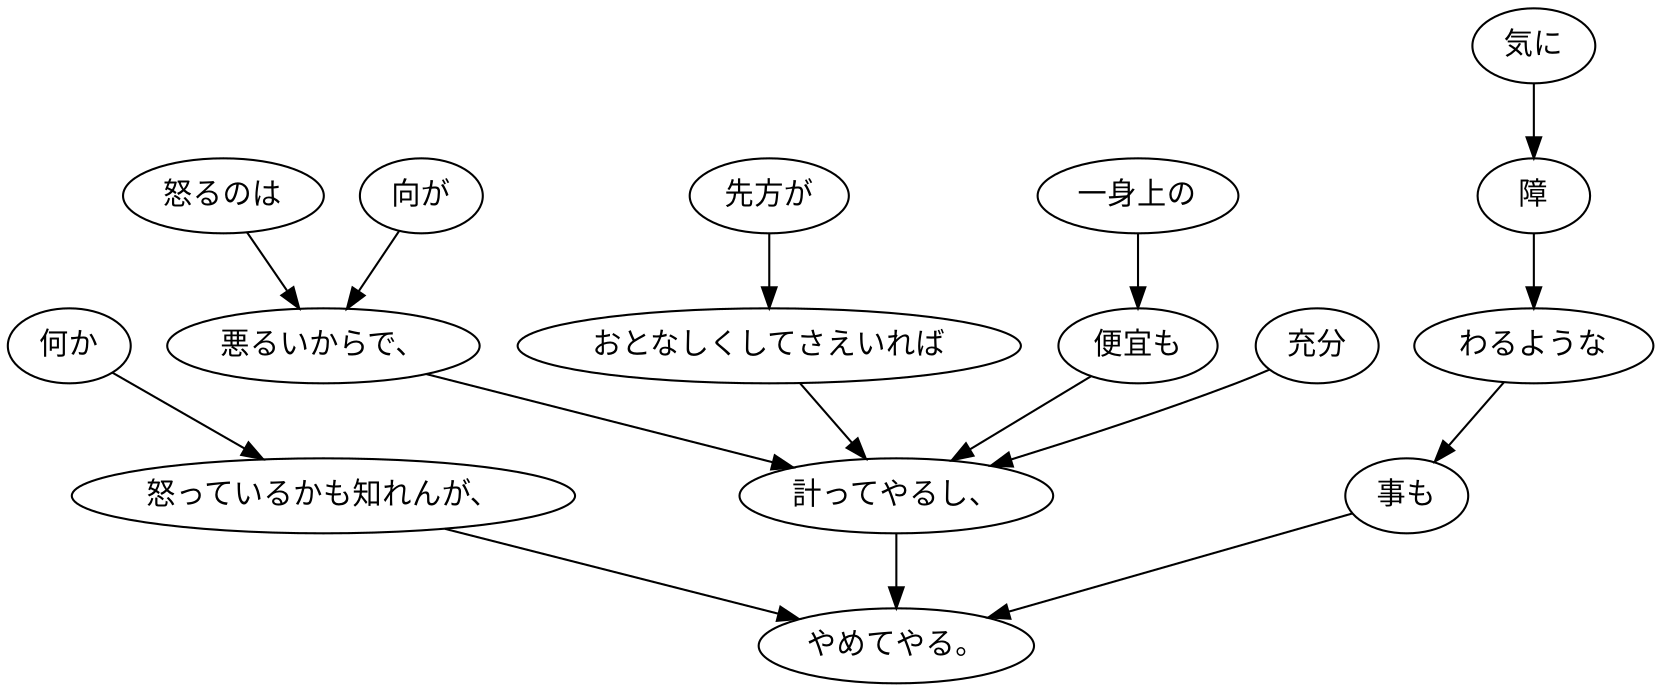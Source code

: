 digraph graph2161 {
	node0 [label="何か"];
	node1 [label="怒っているかも知れんが、"];
	node2 [label="怒るのは"];
	node3 [label="向が"];
	node4 [label="悪るいからで、"];
	node5 [label="先方が"];
	node6 [label="おとなしくしてさえいれば"];
	node7 [label="一身上の"];
	node8 [label="便宜も"];
	node9 [label="充分"];
	node10 [label="計ってやるし、"];
	node11 [label="気に"];
	node12 [label="障"];
	node13 [label="わるような"];
	node14 [label="事も"];
	node15 [label="やめてやる。"];
	node0 -> node1;
	node1 -> node15;
	node2 -> node4;
	node3 -> node4;
	node4 -> node10;
	node5 -> node6;
	node6 -> node10;
	node7 -> node8;
	node8 -> node10;
	node9 -> node10;
	node10 -> node15;
	node11 -> node12;
	node12 -> node13;
	node13 -> node14;
	node14 -> node15;
}
